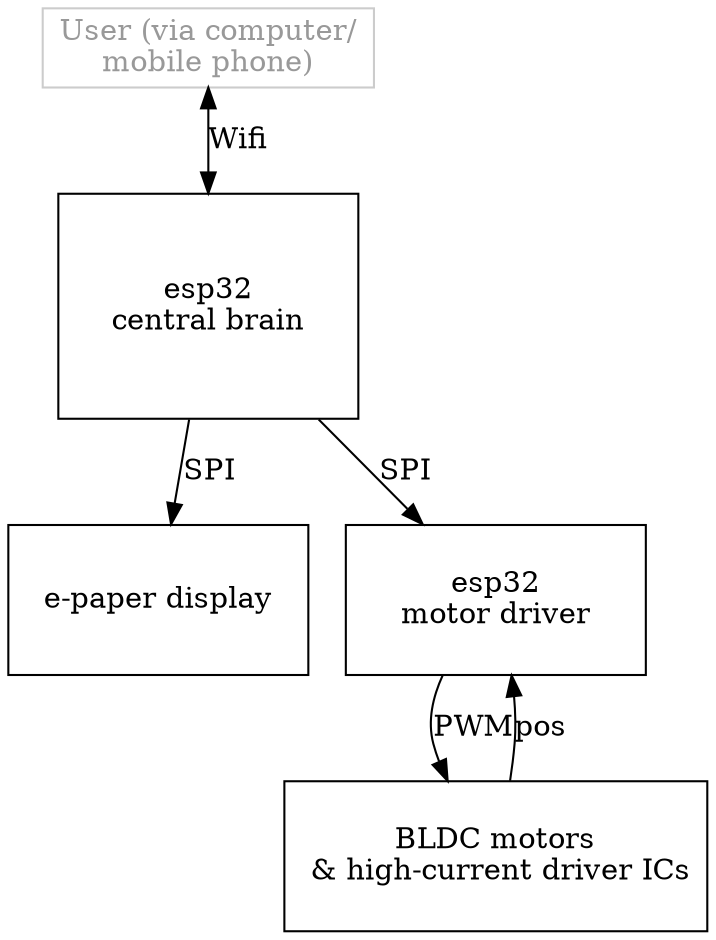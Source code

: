 digraph G {
  # dot diag.dot -Tpng -o/tmp/test.png -Kfdp -Nfontname="Open Sans" -Nfontsize=16 -Efontname="Open Sans" -Efontsize=16"

  e_paper [shape=box, width = 2, height = 1,pos="3,.5!", label="e-paper display"];
  brain [shape=box, width=2, height=1.5,pos="0,0!", label="esp32\ncentral brain"];
  esp32_motor [shape=box, width=2, height=1, pos="3,-.5!",label="esp32\nmotor driver"];
  bldc_motors [shape=box, width=2, height=1, pos="6,-.5!",label="BLDC motors\n & high-current driver ICs"];
  wifi [shape=box, width=.1, height=.1, pos="-3,0!", label="User (via computer/\nmobile phone)", color="#cccccc", fontcolor="#999999"];
  # shape=plaintext to hide frame

  brain -> e_paper [label = "SPI"];
  brain -> esp32_motor [label = "SPI"];
  esp32_motor -> bldc_motors [label = "PWM"];
  bldc_motors -> esp32_motor [label = "pos"];
  wifi -> brain [label = "Wifi", dir="both"];
}
